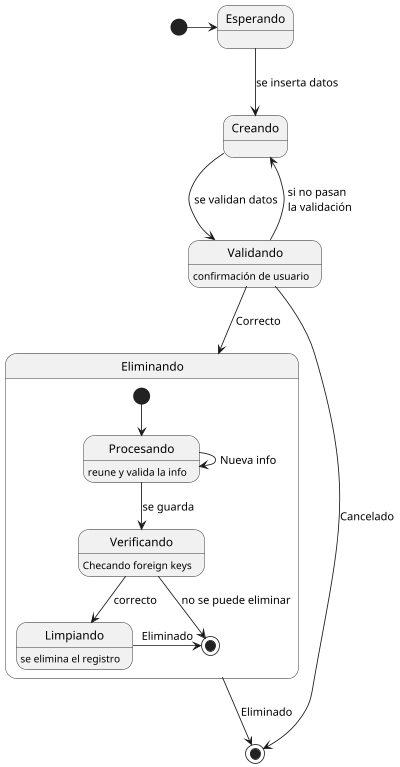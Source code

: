 @startuml
scale 400 width

[*] -> Esperando
Esperando --> Creando : se inserta datos
Creando --> Validando : se validan datos
Validando : confirmación de usuario
Validando --> Creando : si no pasan \n la validación
Validando --> Eliminando : Correcto
Validando --> [*] : Cancelado
state Eliminando {
  state "Procesando" as long1
  long1 : reune y valida la info
  [*] --> long1
  long1 --> long1 : Nueva info
  long1 --> Verificando : se guarda
  Verificando : Checando foreign keys
  Verificando -> [*] : no se puede eliminar
  Verificando --> Limpiando : correcto
  Limpiando : se elimina el registro
    Limpiando -> [*] : Eliminado
}

Eliminando --> [*] : Eliminado


@enduml